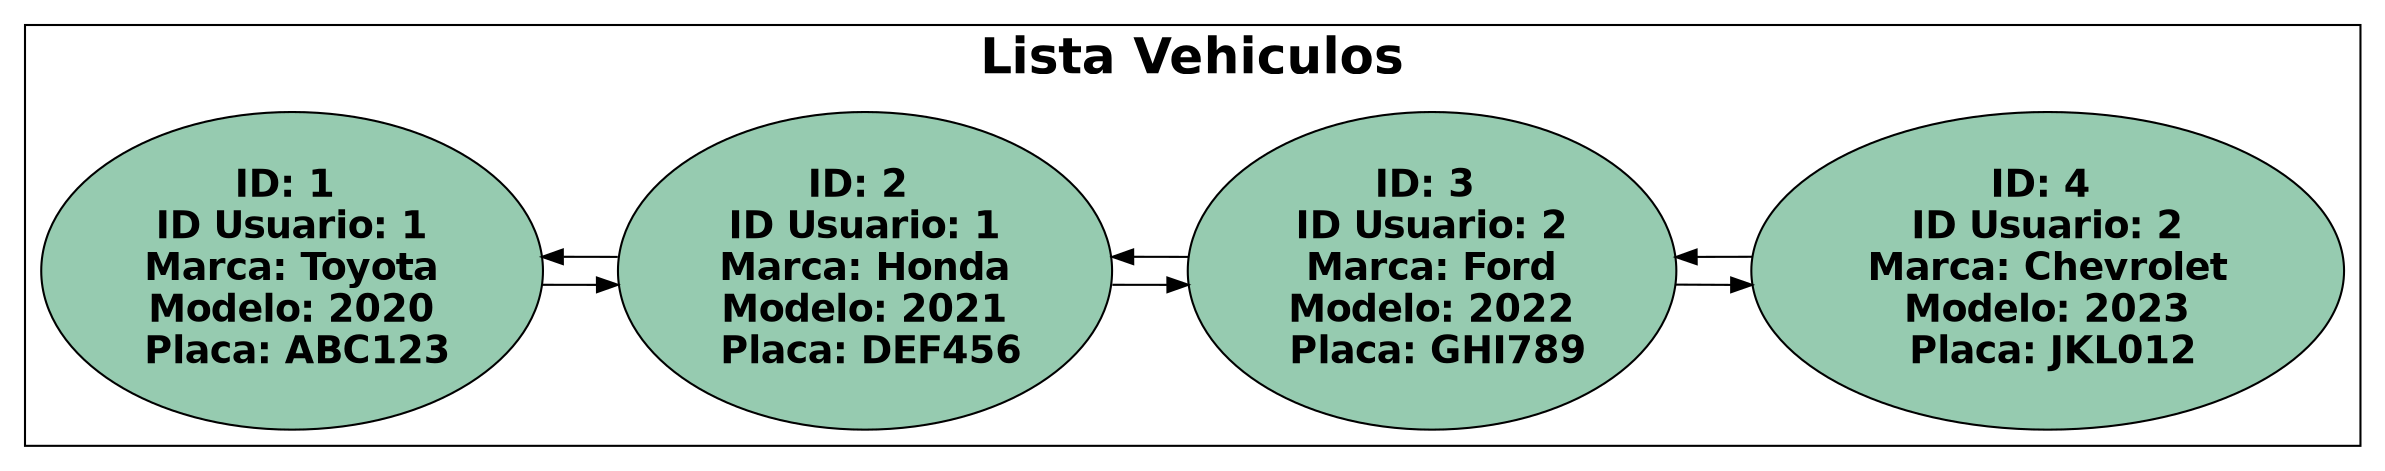 digraph G {
    node [shape=ellipse];
    rankdir=LR;
    subgraph cluster_0 {
        label = "Lista Vehiculos";
        lalbelloc = "t";
        fontsize = 24;
        fontname = "Helvetica-Bold";
n0 [label = "ID: 1 \n ID Usuario: 1 \n Marca: Toyota \n Modelo: 2020 \n Placa: ABC123"style="filled" fillcolor="#96cbb0" fontname="Helvetica-Bold" fontsize = 18];
n1 [label = "ID: 2 \n ID Usuario: 1 \n Marca: Honda \n Modelo: 2021 \n Placa: DEF456"style="filled" fillcolor="#96cbb0" fontname="Helvetica-Bold" fontsize = 18];
n2 [label = "ID: 3 \n ID Usuario: 2 \n Marca: Ford \n Modelo: 2022 \n Placa: GHI789"style="filled" fillcolor="#96cbb0" fontname="Helvetica-Bold" fontsize = 18];
n3 [label = "ID: 4 \n ID Usuario: 2 \n Marca: Chevrolet \n Modelo: 2023 \n Placa: JKL012"style="filled" fillcolor="#96cbb0" fontname="Helvetica-Bold" fontsize = 18];
        n0 -> n1;
        n1 -> n0;
        n1 -> n2;
        n2 -> n1;
        n2 -> n3;
        n3 -> n2;
    }
}
